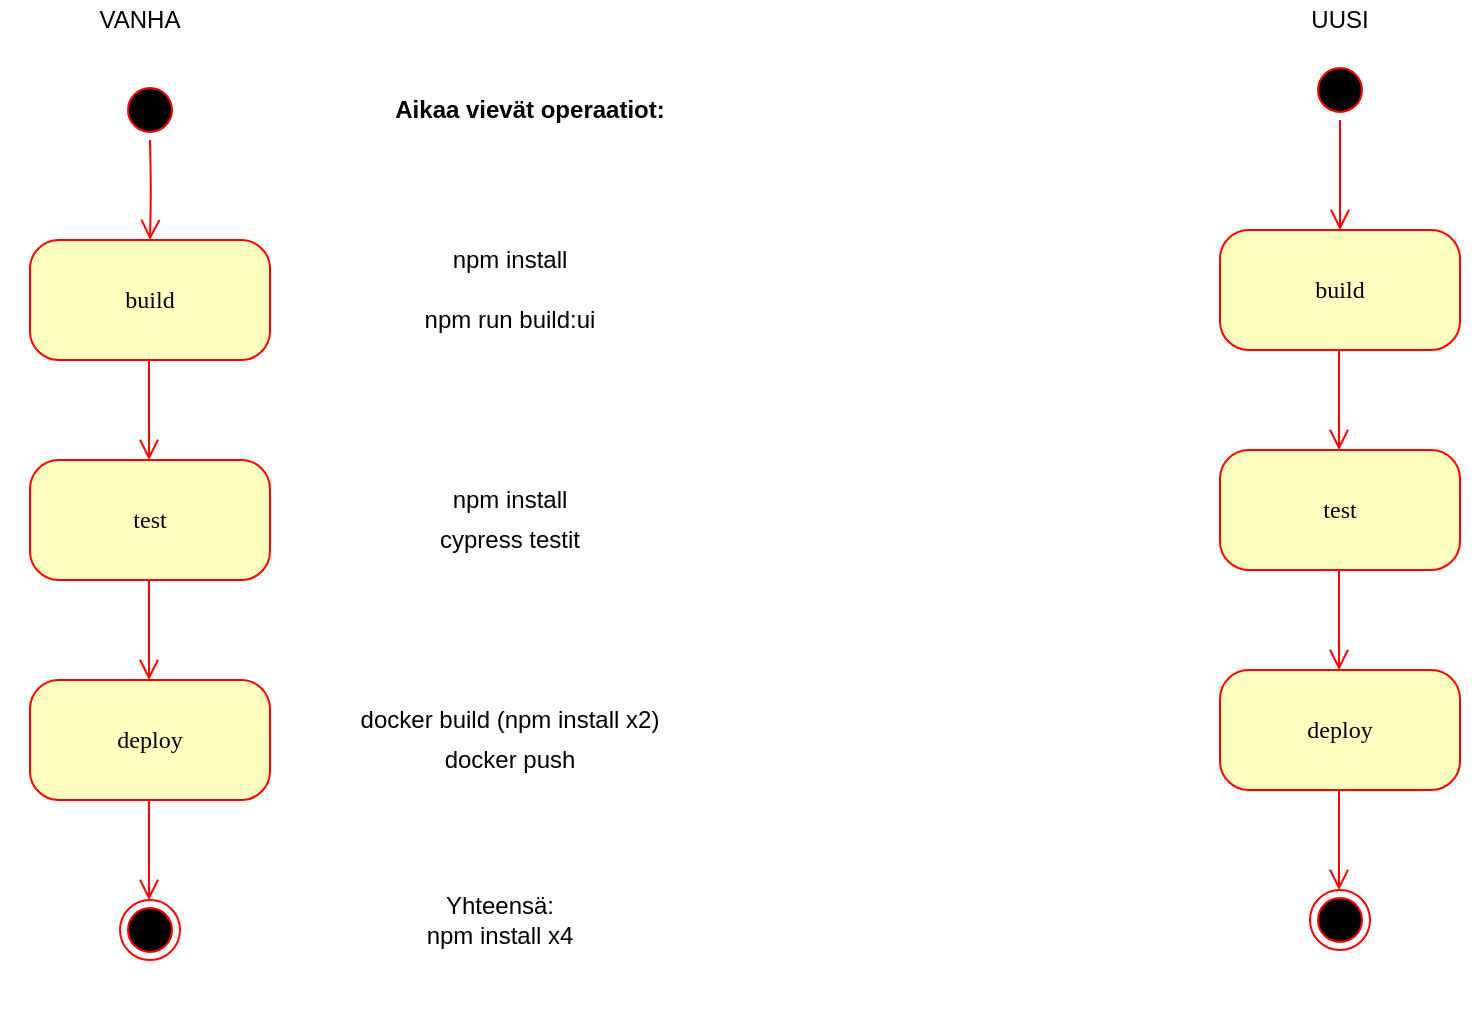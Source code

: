 <mxfile version="12.9.6" type="device"><diagram name="Page-1" id="58cdce13-f638-feb5-8d6f-7d28b1aa9fa0"><mxGraphModel dx="1255" dy="1110" grid="1" gridSize="10" guides="1" tooltips="1" connect="1" arrows="1" fold="1" page="1" pageScale="1" pageWidth="1100" pageHeight="850" background="#ffffff" math="0" shadow="0"><root><mxCell id="0"/><mxCell id="1" parent="0"/><mxCell id="382b91b5511bd0f7-1" value="" style="ellipse;html=1;shape=startState;fillColor=#000000;strokeColor=#ff0000;rounded=1;shadow=0;comic=0;labelBackgroundColor=none;fontFamily=Verdana;fontSize=12;fontColor=#000000;align=center;direction=south;" parent="1" vertex="1"><mxGeometry x="100" y="50" width="30" height="30" as="geometry"/></mxCell><mxCell id="382b91b5511bd0f7-6" value="build" style="rounded=1;whiteSpace=wrap;html=1;arcSize=24;fillColor=#ffffc0;strokeColor=#ff0000;shadow=0;comic=0;labelBackgroundColor=none;fontFamily=Verdana;fontSize=12;fontColor=#000000;align=center;" parent="1" vertex="1"><mxGeometry x="55" y="130" width="120" height="60" as="geometry"/></mxCell><mxCell id="2a3bc250acf0617d-9" style="edgeStyle=orthogonalEdgeStyle;html=1;labelBackgroundColor=none;endArrow=open;endSize=8;strokeColor=#ff0000;fontFamily=Verdana;fontSize=12;align=left;" parent="1" target="382b91b5511bd0f7-6" edge="1"><mxGeometry relative="1" as="geometry"><mxPoint x="115" y="80" as="sourcePoint"/></mxGeometry></mxCell><mxCell id="53TFADiFdmrkUM8tQ6HJ-1" value="" style="ellipse;html=1;shape=endState;fillColor=#000000;strokeColor=#ff0000;" vertex="1" parent="1"><mxGeometry x="100" y="460" width="30" height="30" as="geometry"/></mxCell><mxCell id="53TFADiFdmrkUM8tQ6HJ-3" style="edgeStyle=orthogonalEdgeStyle;html=1;labelBackgroundColor=none;endArrow=open;endSize=8;strokeColor=#ff0000;fontFamily=Verdana;fontSize=12;align=left;" edge="1" parent="1"><mxGeometry relative="1" as="geometry"><mxPoint x="114.5" y="190" as="sourcePoint"/><mxPoint x="114.5" y="240" as="targetPoint"/></mxGeometry></mxCell><mxCell id="53TFADiFdmrkUM8tQ6HJ-4" value="test" style="rounded=1;whiteSpace=wrap;html=1;arcSize=24;fillColor=#ffffc0;strokeColor=#ff0000;shadow=0;comic=0;labelBackgroundColor=none;fontFamily=Verdana;fontSize=12;fontColor=#000000;align=center;" vertex="1" parent="1"><mxGeometry x="55" y="240" width="120" height="60" as="geometry"/></mxCell><mxCell id="53TFADiFdmrkUM8tQ6HJ-5" value="npm install" style="text;html=1;strokeColor=none;fillColor=none;align=center;verticalAlign=middle;whiteSpace=wrap;rounded=0;" vertex="1" parent="1"><mxGeometry x="200" y="130" width="190" height="20" as="geometry"/></mxCell><mxCell id="53TFADiFdmrkUM8tQ6HJ-8" value="&lt;b&gt;Aikaa vievät operaatiot:&lt;br&gt;&lt;/b&gt;" style="text;html=1;strokeColor=none;fillColor=none;align=center;verticalAlign=middle;whiteSpace=wrap;rounded=0;" vertex="1" parent="1"><mxGeometry x="190" y="50" width="230" height="30" as="geometry"/></mxCell><mxCell id="53TFADiFdmrkUM8tQ6HJ-9" value="npm run build:ui" style="text;html=1;strokeColor=none;fillColor=none;align=center;verticalAlign=middle;whiteSpace=wrap;rounded=0;" vertex="1" parent="1"><mxGeometry x="200" y="160" width="190" height="20" as="geometry"/></mxCell><mxCell id="53TFADiFdmrkUM8tQ6HJ-10" value="npm install" style="text;html=1;strokeColor=none;fillColor=none;align=center;verticalAlign=middle;whiteSpace=wrap;rounded=0;" vertex="1" parent="1"><mxGeometry x="200" y="250" width="190" height="20" as="geometry"/></mxCell><mxCell id="53TFADiFdmrkUM8tQ6HJ-11" style="edgeStyle=orthogonalEdgeStyle;html=1;labelBackgroundColor=none;endArrow=open;endSize=8;strokeColor=#ff0000;fontFamily=Verdana;fontSize=12;align=left;" edge="1" parent="1"><mxGeometry relative="1" as="geometry"><mxPoint x="114.5" y="300" as="sourcePoint"/><mxPoint x="114.5" y="350" as="targetPoint"/></mxGeometry></mxCell><mxCell id="53TFADiFdmrkUM8tQ6HJ-12" value="deploy" style="rounded=1;whiteSpace=wrap;html=1;arcSize=24;fillColor=#ffffc0;strokeColor=#ff0000;shadow=0;comic=0;labelBackgroundColor=none;fontFamily=Verdana;fontSize=12;fontColor=#000000;align=center;" vertex="1" parent="1"><mxGeometry x="55" y="350" width="120" height="60" as="geometry"/></mxCell><mxCell id="53TFADiFdmrkUM8tQ6HJ-13" value="cypress testit" style="text;html=1;strokeColor=none;fillColor=none;align=center;verticalAlign=middle;whiteSpace=wrap;rounded=0;" vertex="1" parent="1"><mxGeometry x="200" y="270" width="190" height="20" as="geometry"/></mxCell><mxCell id="53TFADiFdmrkUM8tQ6HJ-14" value="docker build (npm install x2)" style="text;html=1;strokeColor=none;fillColor=none;align=center;verticalAlign=middle;whiteSpace=wrap;rounded=0;" vertex="1" parent="1"><mxGeometry x="200" y="360" width="190" height="20" as="geometry"/></mxCell><mxCell id="53TFADiFdmrkUM8tQ6HJ-15" value="docker push" style="text;html=1;strokeColor=none;fillColor=none;align=center;verticalAlign=middle;whiteSpace=wrap;rounded=0;" vertex="1" parent="1"><mxGeometry x="200" y="380" width="190" height="20" as="geometry"/></mxCell><mxCell id="53TFADiFdmrkUM8tQ6HJ-17" style="edgeStyle=orthogonalEdgeStyle;html=1;labelBackgroundColor=none;endArrow=open;endSize=8;strokeColor=#ff0000;fontFamily=Verdana;fontSize=12;align=left;" edge="1" parent="1"><mxGeometry relative="1" as="geometry"><mxPoint x="114.5" y="410" as="sourcePoint"/><mxPoint x="114.5" y="460" as="targetPoint"/></mxGeometry></mxCell><mxCell id="53TFADiFdmrkUM8tQ6HJ-18" value="VANHA" style="text;html=1;strokeColor=none;fillColor=none;align=center;verticalAlign=middle;whiteSpace=wrap;rounded=0;" vertex="1" parent="1"><mxGeometry x="40" y="10" width="140" height="20" as="geometry"/></mxCell><mxCell id="53TFADiFdmrkUM8tQ6HJ-19" value="UUSI" style="text;html=1;strokeColor=none;fillColor=none;align=center;verticalAlign=middle;whiteSpace=wrap;rounded=0;" vertex="1" parent="1"><mxGeometry x="640" y="10" width="140" height="20" as="geometry"/></mxCell><mxCell id="53TFADiFdmrkUM8tQ6HJ-20" value="build" style="rounded=1;whiteSpace=wrap;html=1;arcSize=24;fillColor=#ffffc0;strokeColor=#ff0000;shadow=0;comic=0;labelBackgroundColor=none;fontFamily=Verdana;fontSize=12;fontColor=#000000;align=center;" vertex="1" parent="1"><mxGeometry x="650" y="125" width="120" height="60" as="geometry"/></mxCell><mxCell id="53TFADiFdmrkUM8tQ6HJ-21" style="edgeStyle=orthogonalEdgeStyle;html=1;labelBackgroundColor=none;endArrow=open;endSize=8;strokeColor=#ff0000;fontFamily=Verdana;fontSize=12;align=left;exitX=1;exitY=0.5;exitDx=0;exitDy=0;" edge="1" parent="1" target="53TFADiFdmrkUM8tQ6HJ-20" source="53TFADiFdmrkUM8tQ6HJ-28"><mxGeometry relative="1" as="geometry"><mxPoint x="710" y="75" as="sourcePoint"/></mxGeometry></mxCell><mxCell id="53TFADiFdmrkUM8tQ6HJ-22" value="" style="ellipse;html=1;shape=endState;fillColor=#000000;strokeColor=#ff0000;" vertex="1" parent="1"><mxGeometry x="695" y="455" width="30" height="30" as="geometry"/></mxCell><mxCell id="53TFADiFdmrkUM8tQ6HJ-23" style="edgeStyle=orthogonalEdgeStyle;html=1;labelBackgroundColor=none;endArrow=open;endSize=8;strokeColor=#ff0000;fontFamily=Verdana;fontSize=12;align=left;" edge="1" parent="1"><mxGeometry relative="1" as="geometry"><mxPoint x="709.5" y="185" as="sourcePoint"/><mxPoint x="709.5" y="235" as="targetPoint"/></mxGeometry></mxCell><mxCell id="53TFADiFdmrkUM8tQ6HJ-24" value="test" style="rounded=1;whiteSpace=wrap;html=1;arcSize=24;fillColor=#ffffc0;strokeColor=#ff0000;shadow=0;comic=0;labelBackgroundColor=none;fontFamily=Verdana;fontSize=12;fontColor=#000000;align=center;" vertex="1" parent="1"><mxGeometry x="650" y="235" width="120" height="60" as="geometry"/></mxCell><mxCell id="53TFADiFdmrkUM8tQ6HJ-25" style="edgeStyle=orthogonalEdgeStyle;html=1;labelBackgroundColor=none;endArrow=open;endSize=8;strokeColor=#ff0000;fontFamily=Verdana;fontSize=12;align=left;" edge="1" parent="1"><mxGeometry relative="1" as="geometry"><mxPoint x="709.5" y="295" as="sourcePoint"/><mxPoint x="709.5" y="345" as="targetPoint"/></mxGeometry></mxCell><mxCell id="53TFADiFdmrkUM8tQ6HJ-26" value="deploy" style="rounded=1;whiteSpace=wrap;html=1;arcSize=24;fillColor=#ffffc0;strokeColor=#ff0000;shadow=0;comic=0;labelBackgroundColor=none;fontFamily=Verdana;fontSize=12;fontColor=#000000;align=center;" vertex="1" parent="1"><mxGeometry x="650" y="345" width="120" height="60" as="geometry"/></mxCell><mxCell id="53TFADiFdmrkUM8tQ6HJ-27" style="edgeStyle=orthogonalEdgeStyle;html=1;labelBackgroundColor=none;endArrow=open;endSize=8;strokeColor=#ff0000;fontFamily=Verdana;fontSize=12;align=left;" edge="1" parent="1"><mxGeometry relative="1" as="geometry"><mxPoint x="709.5" y="405" as="sourcePoint"/><mxPoint x="709.5" y="455" as="targetPoint"/></mxGeometry></mxCell><mxCell id="53TFADiFdmrkUM8tQ6HJ-28" value="" style="ellipse;html=1;shape=startState;fillColor=#000000;strokeColor=#ff0000;rounded=1;shadow=0;comic=0;labelBackgroundColor=none;fontFamily=Verdana;fontSize=12;fontColor=#000000;align=center;direction=south;" vertex="1" parent="1"><mxGeometry x="695" y="40" width="30" height="30" as="geometry"/></mxCell><mxCell id="53TFADiFdmrkUM8tQ6HJ-29" value="&lt;div&gt;Yhteensä:&lt;/div&gt;&lt;div&gt;npm install x4&lt;br&gt;&lt;/div&gt;" style="text;html=1;strokeColor=none;fillColor=none;align=center;verticalAlign=middle;whiteSpace=wrap;rounded=0;" vertex="1" parent="1"><mxGeometry x="160" y="425" width="260" height="90" as="geometry"/></mxCell></root></mxGraphModel></diagram></mxfile>